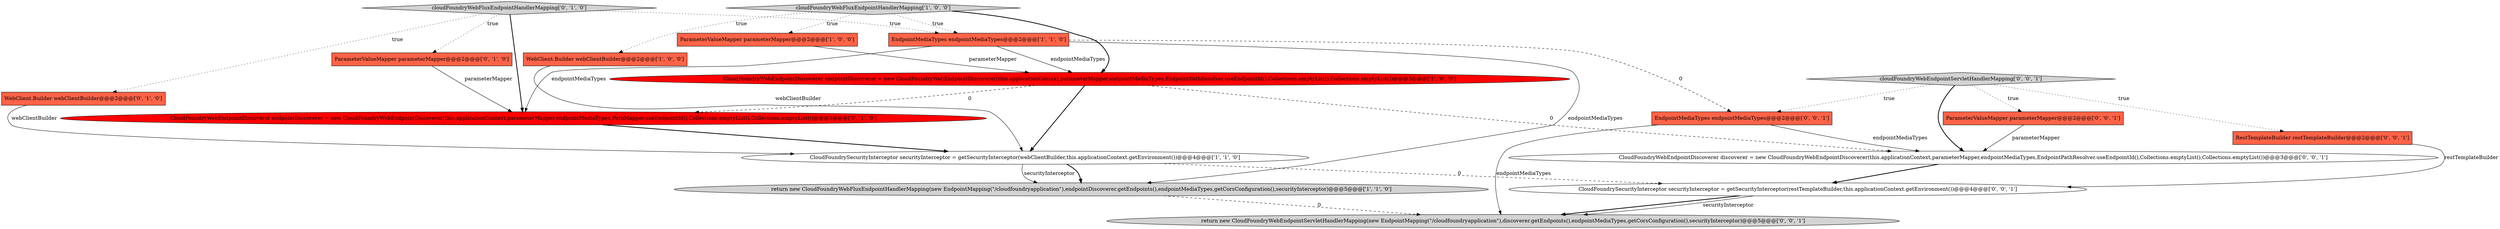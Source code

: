 digraph {
2 [style = filled, label = "return new CloudFoundryWebFluxEndpointHandlerMapping(new EndpointMapping(\"/cloudfoundryapplication\"),endpointDiscoverer.getEndpoints(),endpointMediaTypes,getCorsConfiguration(),securityInterceptor)@@@5@@@['1', '1', '0']", fillcolor = lightgray, shape = ellipse image = "AAA0AAABBB1BBB"];
4 [style = filled, label = "WebClient.Builder webClientBuilder@@@2@@@['1', '0', '0']", fillcolor = tomato, shape = box image = "AAA0AAABBB1BBB"];
13 [style = filled, label = "CloudFoundrySecurityInterceptor securityInterceptor = getSecurityInterceptor(restTemplateBuilder,this.applicationContext.getEnvironment())@@@4@@@['0', '0', '1']", fillcolor = white, shape = ellipse image = "AAA0AAABBB3BBB"];
16 [style = filled, label = "cloudFoundryWebEndpointServletHandlerMapping['0', '0', '1']", fillcolor = lightgray, shape = diamond image = "AAA0AAABBB3BBB"];
8 [style = filled, label = "ParameterValueMapper parameterMapper@@@2@@@['0', '1', '0']", fillcolor = tomato, shape = box image = "AAA0AAABBB2BBB"];
11 [style = filled, label = "ParameterValueMapper parameterMapper@@@2@@@['0', '0', '1']", fillcolor = tomato, shape = box image = "AAA0AAABBB3BBB"];
12 [style = filled, label = "CloudFoundryWebEndpointDiscoverer discoverer = new CloudFoundryWebEndpointDiscoverer(this.applicationContext,parameterMapper,endpointMediaTypes,EndpointPathResolver.useEndpointId(),Collections.emptyList(),Collections.emptyList())@@@3@@@['0', '0', '1']", fillcolor = white, shape = ellipse image = "AAA0AAABBB3BBB"];
9 [style = filled, label = "cloudFoundryWebFluxEndpointHandlerMapping['0', '1', '0']", fillcolor = lightgray, shape = diamond image = "AAA0AAABBB2BBB"];
17 [style = filled, label = "EndpointMediaTypes endpointMediaTypes@@@2@@@['0', '0', '1']", fillcolor = tomato, shape = box image = "AAA0AAABBB3BBB"];
6 [style = filled, label = "EndpointMediaTypes endpointMediaTypes@@@2@@@['1', '1', '0']", fillcolor = tomato, shape = box image = "AAA0AAABBB1BBB"];
3 [style = filled, label = "cloudFoundryWebFluxEndpointHandlerMapping['1', '0', '0']", fillcolor = lightgray, shape = diamond image = "AAA0AAABBB1BBB"];
5 [style = filled, label = "CloudFoundrySecurityInterceptor securityInterceptor = getSecurityInterceptor(webClientBuilder,this.applicationContext.getEnvironment())@@@4@@@['1', '1', '0']", fillcolor = white, shape = ellipse image = "AAA0AAABBB1BBB"];
1 [style = filled, label = "CloudFoundryWebEndpointDiscoverer endpointDiscoverer = new CloudFoundryWebEndpointDiscoverer(this.applicationContext,parameterMapper,endpointMediaTypes,EndpointPathResolver.useEndpointId(),Collections.emptyList(),Collections.emptyList())@@@3@@@['1', '0', '0']", fillcolor = red, shape = ellipse image = "AAA1AAABBB1BBB"];
7 [style = filled, label = "WebClient.Builder webClientBuilder@@@2@@@['0', '1', '0']", fillcolor = tomato, shape = box image = "AAA0AAABBB2BBB"];
10 [style = filled, label = "CloudFoundryWebEndpointDiscoverer endpointDiscoverer = new CloudFoundryWebEndpointDiscoverer(this.applicationContext,parameterMapper,endpointMediaTypes,PathMapper.useEndpointId(),Collections.emptyList(),Collections.emptyList())@@@3@@@['0', '1', '0']", fillcolor = red, shape = ellipse image = "AAA1AAABBB2BBB"];
14 [style = filled, label = "RestTemplateBuilder restTemplateBuilder@@@2@@@['0', '0', '1']", fillcolor = tomato, shape = box image = "AAA0AAABBB3BBB"];
15 [style = filled, label = "return new CloudFoundryWebEndpointServletHandlerMapping(new EndpointMapping(\"/cloudfoundryapplication\"),discoverer.getEndpoints(),endpointMediaTypes,getCorsConfiguration(),securityInterceptor)@@@5@@@['0', '0', '1']", fillcolor = lightgray, shape = ellipse image = "AAA0AAABBB3BBB"];
0 [style = filled, label = "ParameterValueMapper parameterMapper@@@2@@@['1', '0', '0']", fillcolor = tomato, shape = box image = "AAA0AAABBB1BBB"];
1->5 [style = bold, label=""];
5->13 [style = dashed, label="0"];
7->5 [style = solid, label="webClientBuilder"];
3->1 [style = bold, label=""];
8->10 [style = solid, label="parameterMapper"];
16->17 [style = dotted, label="true"];
3->4 [style = dotted, label="true"];
6->10 [style = solid, label="endpointMediaTypes"];
6->17 [style = dashed, label="0"];
1->10 [style = dashed, label="0"];
9->10 [style = bold, label=""];
3->6 [style = dotted, label="true"];
6->2 [style = solid, label="endpointMediaTypes"];
17->12 [style = solid, label="endpointMediaTypes"];
9->6 [style = dotted, label="true"];
17->15 [style = solid, label="endpointMediaTypes"];
9->8 [style = dotted, label="true"];
2->15 [style = dashed, label="0"];
14->13 [style = solid, label="restTemplateBuilder"];
12->13 [style = bold, label=""];
1->12 [style = dashed, label="0"];
5->2 [style = bold, label=""];
11->12 [style = solid, label="parameterMapper"];
10->5 [style = bold, label=""];
4->5 [style = solid, label="webClientBuilder"];
5->2 [style = solid, label="securityInterceptor"];
16->14 [style = dotted, label="true"];
3->0 [style = dotted, label="true"];
13->15 [style = bold, label=""];
13->15 [style = solid, label="securityInterceptor"];
9->7 [style = dotted, label="true"];
16->11 [style = dotted, label="true"];
16->12 [style = bold, label=""];
6->1 [style = solid, label="endpointMediaTypes"];
0->1 [style = solid, label="parameterMapper"];
}
